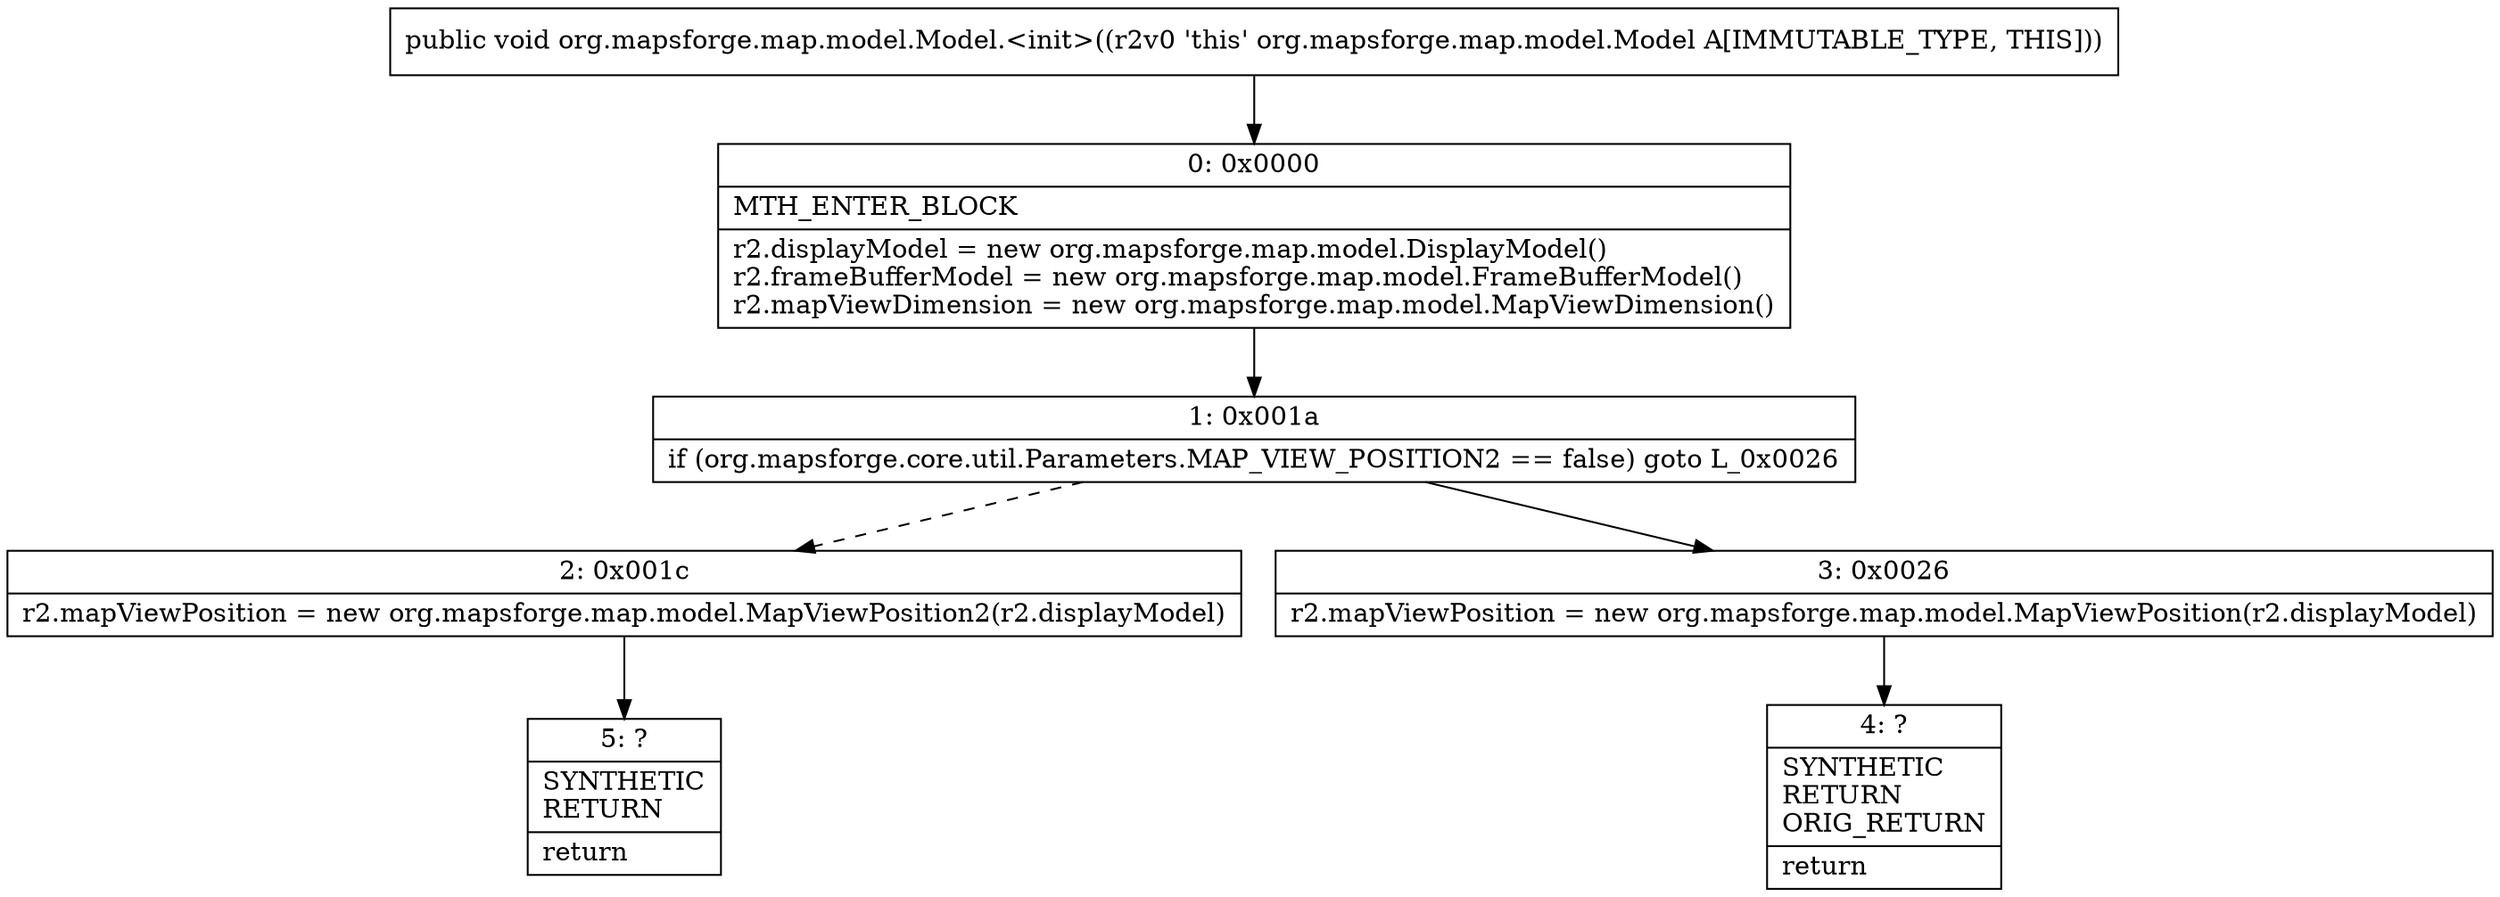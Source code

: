 digraph "CFG fororg.mapsforge.map.model.Model.\<init\>()V" {
Node_0 [shape=record,label="{0\:\ 0x0000|MTH_ENTER_BLOCK\l|r2.displayModel = new org.mapsforge.map.model.DisplayModel()\lr2.frameBufferModel = new org.mapsforge.map.model.FrameBufferModel()\lr2.mapViewDimension = new org.mapsforge.map.model.MapViewDimension()\l}"];
Node_1 [shape=record,label="{1\:\ 0x001a|if (org.mapsforge.core.util.Parameters.MAP_VIEW_POSITION2 == false) goto L_0x0026\l}"];
Node_2 [shape=record,label="{2\:\ 0x001c|r2.mapViewPosition = new org.mapsforge.map.model.MapViewPosition2(r2.displayModel)\l}"];
Node_3 [shape=record,label="{3\:\ 0x0026|r2.mapViewPosition = new org.mapsforge.map.model.MapViewPosition(r2.displayModel)\l}"];
Node_4 [shape=record,label="{4\:\ ?|SYNTHETIC\lRETURN\lORIG_RETURN\l|return\l}"];
Node_5 [shape=record,label="{5\:\ ?|SYNTHETIC\lRETURN\l|return\l}"];
MethodNode[shape=record,label="{public void org.mapsforge.map.model.Model.\<init\>((r2v0 'this' org.mapsforge.map.model.Model A[IMMUTABLE_TYPE, THIS])) }"];
MethodNode -> Node_0;
Node_0 -> Node_1;
Node_1 -> Node_2[style=dashed];
Node_1 -> Node_3;
Node_2 -> Node_5;
Node_3 -> Node_4;
}

